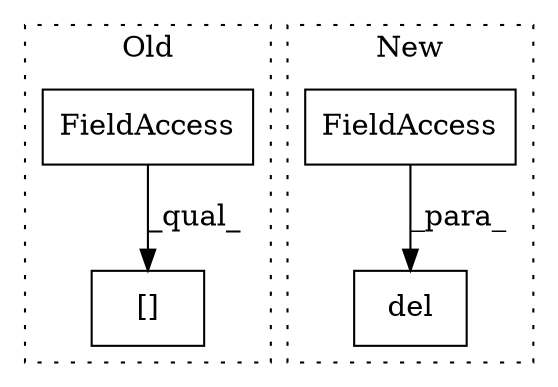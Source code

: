 digraph G {
subgraph cluster0 {
1 [label="[]" a="2" s="1420,1439" l="18,1" shape="box"];
3 [label="FieldAccess" a="22" s="1420" l="7" shape="box"];
label = "Old";
style="dotted";
}
subgraph cluster1 {
2 [label="del" a="32" s="3094,3106" l="4,1" shape="box"];
4 [label="FieldAccess" a="22" s="3098" l="8" shape="box"];
label = "New";
style="dotted";
}
3 -> 1 [label="_qual_"];
4 -> 2 [label="_para_"];
}